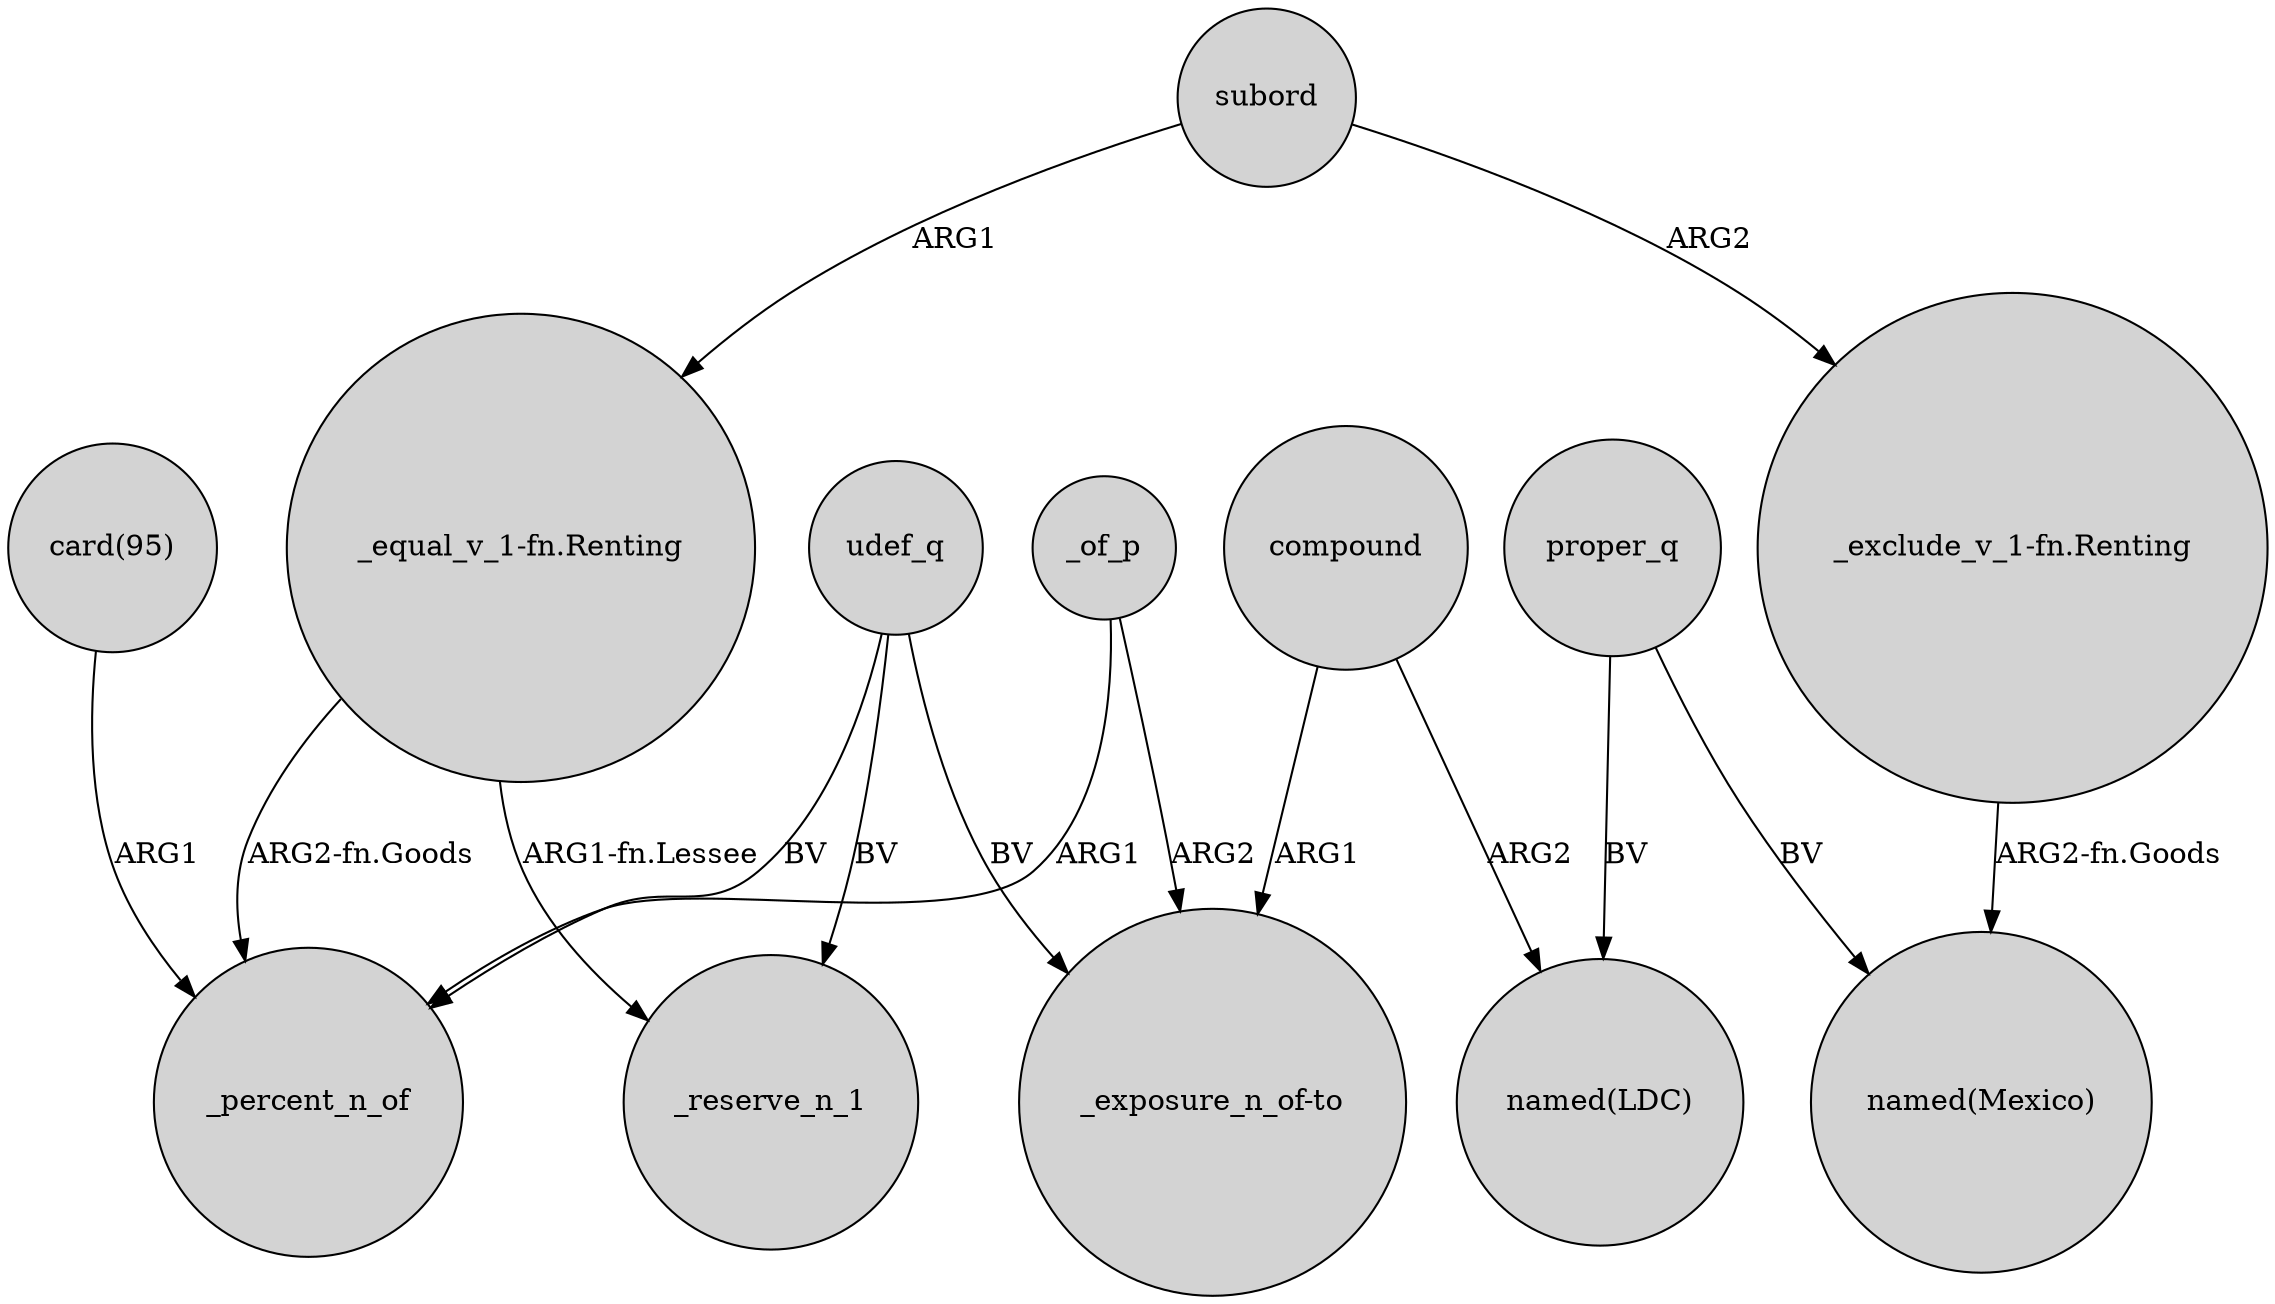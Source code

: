 digraph {
	node [shape=circle style=filled]
	"_equal_v_1-fn.Renting" -> _percent_n_of [label="ARG2-fn.Goods"]
	subord -> "_exclude_v_1-fn.Renting" [label=ARG2]
	"_exclude_v_1-fn.Renting" -> "named(Mexico)" [label="ARG2-fn.Goods"]
	compound -> "_exposure_n_of-to" [label=ARG1]
	udef_q -> _percent_n_of [label=BV]
	proper_q -> "named(Mexico)" [label=BV]
	subord -> "_equal_v_1-fn.Renting" [label=ARG1]
	udef_q -> _reserve_n_1 [label=BV]
	_of_p -> _percent_n_of [label=ARG1]
	"card(95)" -> _percent_n_of [label=ARG1]
	compound -> "named(LDC)" [label=ARG2]
	"_equal_v_1-fn.Renting" -> _reserve_n_1 [label="ARG1-fn.Lessee"]
	proper_q -> "named(LDC)" [label=BV]
	udef_q -> "_exposure_n_of-to" [label=BV]
	_of_p -> "_exposure_n_of-to" [label=ARG2]
}
